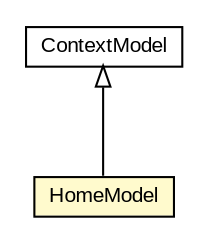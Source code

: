 #!/usr/local/bin/dot
#
# Class diagram 
# Generated by UMLGraph version 5.3 (http://www.umlgraph.org/)
#

digraph G {
	edge [fontname="arial",fontsize=10,labelfontname="arial",labelfontsize=10];
	node [fontname="arial",fontsize=10,shape=plaintext];
	nodesep=0.25;
	ranksep=0.5;
	// context.apps.ContextModel
	c109276 [label=<<table title="context.apps.ContextModel" border="0" cellborder="1" cellspacing="0" cellpadding="2" port="p" href="../../../../apps/ContextModel.html">
		<tr><td><table border="0" cellspacing="0" cellpadding="1">
<tr><td align="center" balign="center"> ContextModel </td></tr>
		</table></td></tr>
		</table>>, fontname="arial", fontcolor="black", fontsize=10.0];
	// context.arch.intelligibility.apps.homeactivity.HomeModel
	c109321 [label=<<table title="context.arch.intelligibility.apps.homeactivity.HomeModel" border="0" cellborder="1" cellspacing="0" cellpadding="2" port="p" bgcolor="lemonChiffon" href="./HomeModel.html">
		<tr><td><table border="0" cellspacing="0" cellpadding="1">
<tr><td align="center" balign="center"> HomeModel </td></tr>
		</table></td></tr>
		</table>>, fontname="arial", fontcolor="black", fontsize=10.0];
	//context.arch.intelligibility.apps.homeactivity.HomeModel extends context.apps.ContextModel
	c109276:p -> c109321:p [dir=back,arrowtail=empty];
}

